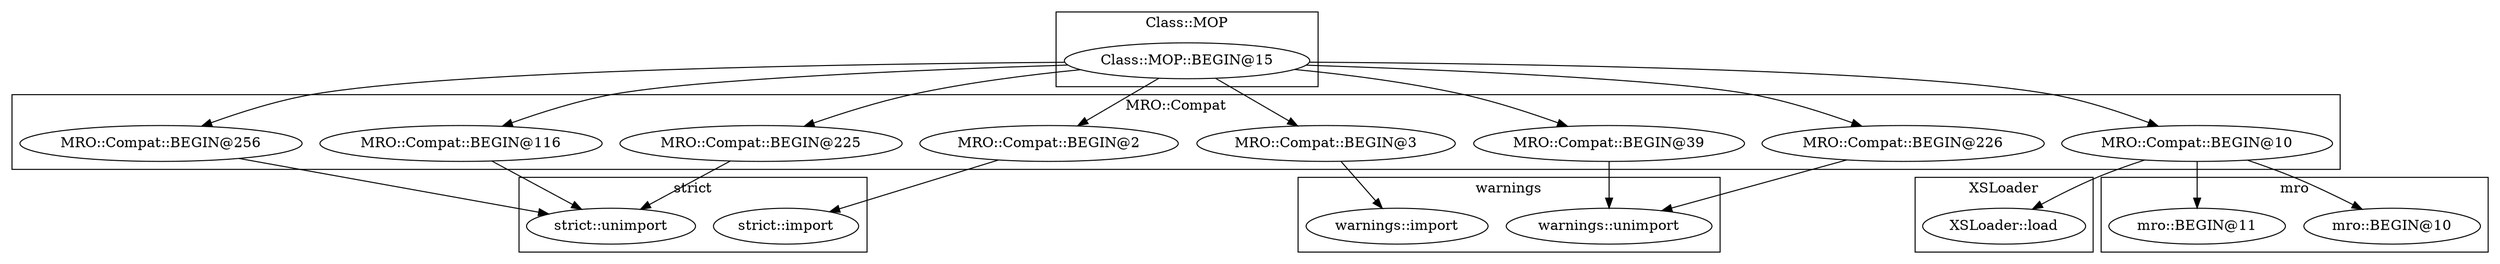 digraph {
graph [overlap=false]
subgraph cluster_warnings {
	label="warnings";
	"warnings::unimport";
	"warnings::import";
}
subgraph cluster_XSLoader {
	label="XSLoader";
	"XSLoader::load";
}
subgraph cluster_mro {
	label="mro";
	"mro::BEGIN@10";
	"mro::BEGIN@11";
}
subgraph cluster_MRO_Compat {
	label="MRO::Compat";
	"MRO::Compat::BEGIN@2";
	"MRO::Compat::BEGIN@225";
	"MRO::Compat::BEGIN@116";
	"MRO::Compat::BEGIN@39";
	"MRO::Compat::BEGIN@256";
	"MRO::Compat::BEGIN@3";
	"MRO::Compat::BEGIN@10";
	"MRO::Compat::BEGIN@226";
}
subgraph cluster_strict {
	label="strict";
	"strict::import";
	"strict::unimport";
}
subgraph cluster_Class_MOP {
	label="Class::MOP";
	"Class::MOP::BEGIN@15";
}
"MRO::Compat::BEGIN@10" -> "mro::BEGIN@10";
"Class::MOP::BEGIN@15" -> "MRO::Compat::BEGIN@10";
"Class::MOP::BEGIN@15" -> "MRO::Compat::BEGIN@116";
"MRO::Compat::BEGIN@10" -> "mro::BEGIN@11";
"MRO::Compat::BEGIN@116" -> "strict::unimport";
"MRO::Compat::BEGIN@256" -> "strict::unimport";
"MRO::Compat::BEGIN@225" -> "strict::unimport";
"MRO::Compat::BEGIN@3" -> "warnings::import";
"MRO::Compat::BEGIN@2" -> "strict::import";
"MRO::Compat::BEGIN@39" -> "warnings::unimport";
"MRO::Compat::BEGIN@226" -> "warnings::unimport";
"Class::MOP::BEGIN@15" -> "MRO::Compat::BEGIN@226";
"Class::MOP::BEGIN@15" -> "MRO::Compat::BEGIN@3";
"MRO::Compat::BEGIN@10" -> "XSLoader::load";
"Class::MOP::BEGIN@15" -> "MRO::Compat::BEGIN@256";
"Class::MOP::BEGIN@15" -> "MRO::Compat::BEGIN@225";
"Class::MOP::BEGIN@15" -> "MRO::Compat::BEGIN@2";
"Class::MOP::BEGIN@15" -> "MRO::Compat::BEGIN@39";
}
